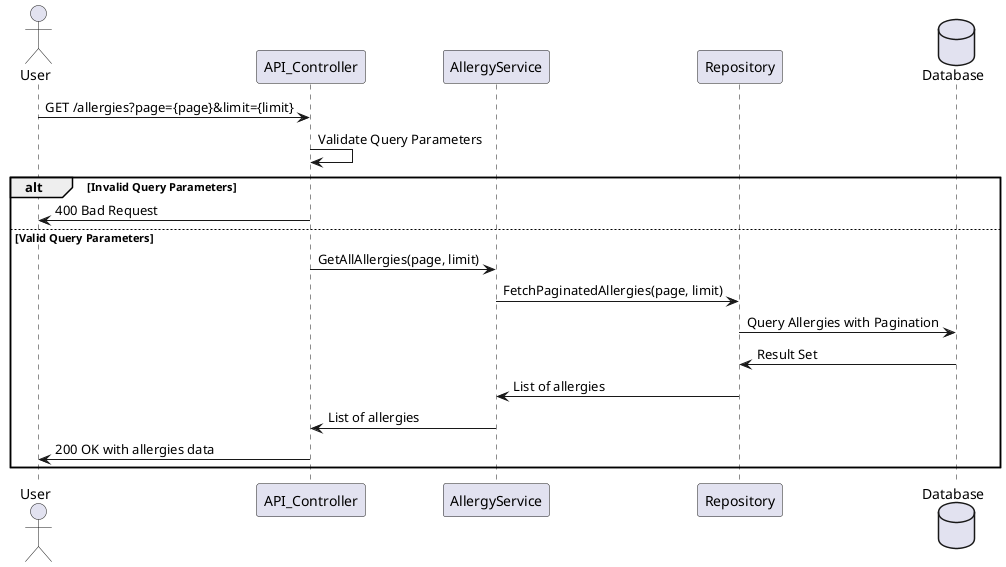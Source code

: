 @startuml
actor User
participant API_Controller
participant AllergyService
participant Repository
database Database

User -> API_Controller: GET /allergies?page={page}&limit={limit}
API_Controller -> API_Controller: Validate Query Parameters
alt Invalid Query Parameters
    API_Controller -> User: 400 Bad Request
else Valid Query Parameters
    API_Controller -> AllergyService: GetAllAllergies(page, limit)
    AllergyService -> Repository: FetchPaginatedAllergies(page, limit)
    Repository -> Database: Query Allergies with Pagination
    Database -> Repository: Result Set
    Repository -> AllergyService: List of allergies
    AllergyService -> API_Controller: List of allergies
    API_Controller -> User: 200 OK with allergies data
end
@enduml

